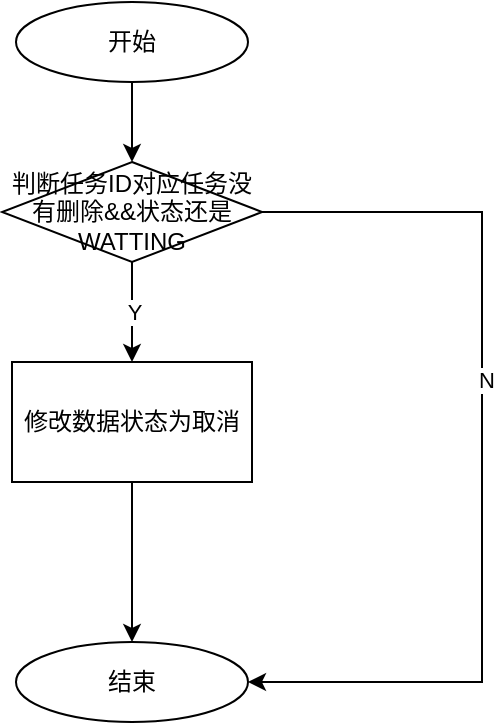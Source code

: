 <mxfile version="13.1.1" type="github">
  <diagram id="prtHgNgQTEPvFCAcTncT" name="Page-1">
    <mxGraphModel dx="1422" dy="713" grid="1" gridSize="10" guides="1" tooltips="1" connect="1" arrows="1" fold="1" page="1" pageScale="1" pageWidth="827" pageHeight="1169" math="0" shadow="0">
      <root>
        <mxCell id="0" />
        <mxCell id="1" parent="0" />
        <mxCell id="Zx9HdxWzc3TvK8Gs6lof-6" style="edgeStyle=orthogonalEdgeStyle;rounded=0;orthogonalLoop=1;jettySize=auto;html=1;entryX=0.5;entryY=0;entryDx=0;entryDy=0;" edge="1" parent="1" source="Zx9HdxWzc3TvK8Gs6lof-1" target="Zx9HdxWzc3TvK8Gs6lof-4">
          <mxGeometry relative="1" as="geometry" />
        </mxCell>
        <mxCell id="Zx9HdxWzc3TvK8Gs6lof-1" value="开始" style="ellipse;whiteSpace=wrap;html=1;" vertex="1" parent="1">
          <mxGeometry x="357" y="110" width="116" height="40" as="geometry" />
        </mxCell>
        <mxCell id="Zx9HdxWzc3TvK8Gs6lof-2" value="结束" style="ellipse;whiteSpace=wrap;html=1;" vertex="1" parent="1">
          <mxGeometry x="357" y="430" width="116" height="40" as="geometry" />
        </mxCell>
        <mxCell id="Zx9HdxWzc3TvK8Gs6lof-5" value="Y" style="edgeStyle=orthogonalEdgeStyle;rounded=0;orthogonalLoop=1;jettySize=auto;html=1;exitX=0.5;exitY=1;exitDx=0;exitDy=0;entryX=0.5;entryY=0;entryDx=0;entryDy=0;" edge="1" parent="1" source="Zx9HdxWzc3TvK8Gs6lof-4">
          <mxGeometry relative="1" as="geometry">
            <mxPoint x="415" y="290" as="targetPoint" />
          </mxGeometry>
        </mxCell>
        <mxCell id="Zx9HdxWzc3TvK8Gs6lof-8" style="edgeStyle=orthogonalEdgeStyle;rounded=0;orthogonalLoop=1;jettySize=auto;html=1;entryX=1;entryY=0.5;entryDx=0;entryDy=0;" edge="1" parent="1" source="Zx9HdxWzc3TvK8Gs6lof-4" target="Zx9HdxWzc3TvK8Gs6lof-2">
          <mxGeometry relative="1" as="geometry">
            <Array as="points">
              <mxPoint x="590" y="215" />
              <mxPoint x="590" y="450" />
            </Array>
          </mxGeometry>
        </mxCell>
        <mxCell id="Zx9HdxWzc3TvK8Gs6lof-9" value="N" style="edgeLabel;html=1;align=center;verticalAlign=middle;resizable=0;points=[];" vertex="1" connectable="0" parent="Zx9HdxWzc3TvK8Gs6lof-8">
          <mxGeometry x="-0.162" y="2" relative="1" as="geometry">
            <mxPoint as="offset" />
          </mxGeometry>
        </mxCell>
        <mxCell id="Zx9HdxWzc3TvK8Gs6lof-4" value="判断任务ID对应任务没有删除&amp;amp;&amp;amp;状态还是WATTING" style="rhombus;whiteSpace=wrap;html=1;" vertex="1" parent="1">
          <mxGeometry x="350" y="190" width="130" height="50" as="geometry" />
        </mxCell>
        <mxCell id="Zx9HdxWzc3TvK8Gs6lof-20" style="edgeStyle=orthogonalEdgeStyle;rounded=0;orthogonalLoop=1;jettySize=auto;html=1;entryX=0.5;entryY=0;entryDx=0;entryDy=0;" edge="1" parent="1" source="Zx9HdxWzc3TvK8Gs6lof-19" target="Zx9HdxWzc3TvK8Gs6lof-2">
          <mxGeometry relative="1" as="geometry" />
        </mxCell>
        <mxCell id="Zx9HdxWzc3TvK8Gs6lof-19" value="修改数据状态为取消" style="rounded=0;whiteSpace=wrap;html=1;" vertex="1" parent="1">
          <mxGeometry x="355" y="290" width="120" height="60" as="geometry" />
        </mxCell>
      </root>
    </mxGraphModel>
  </diagram>
</mxfile>
